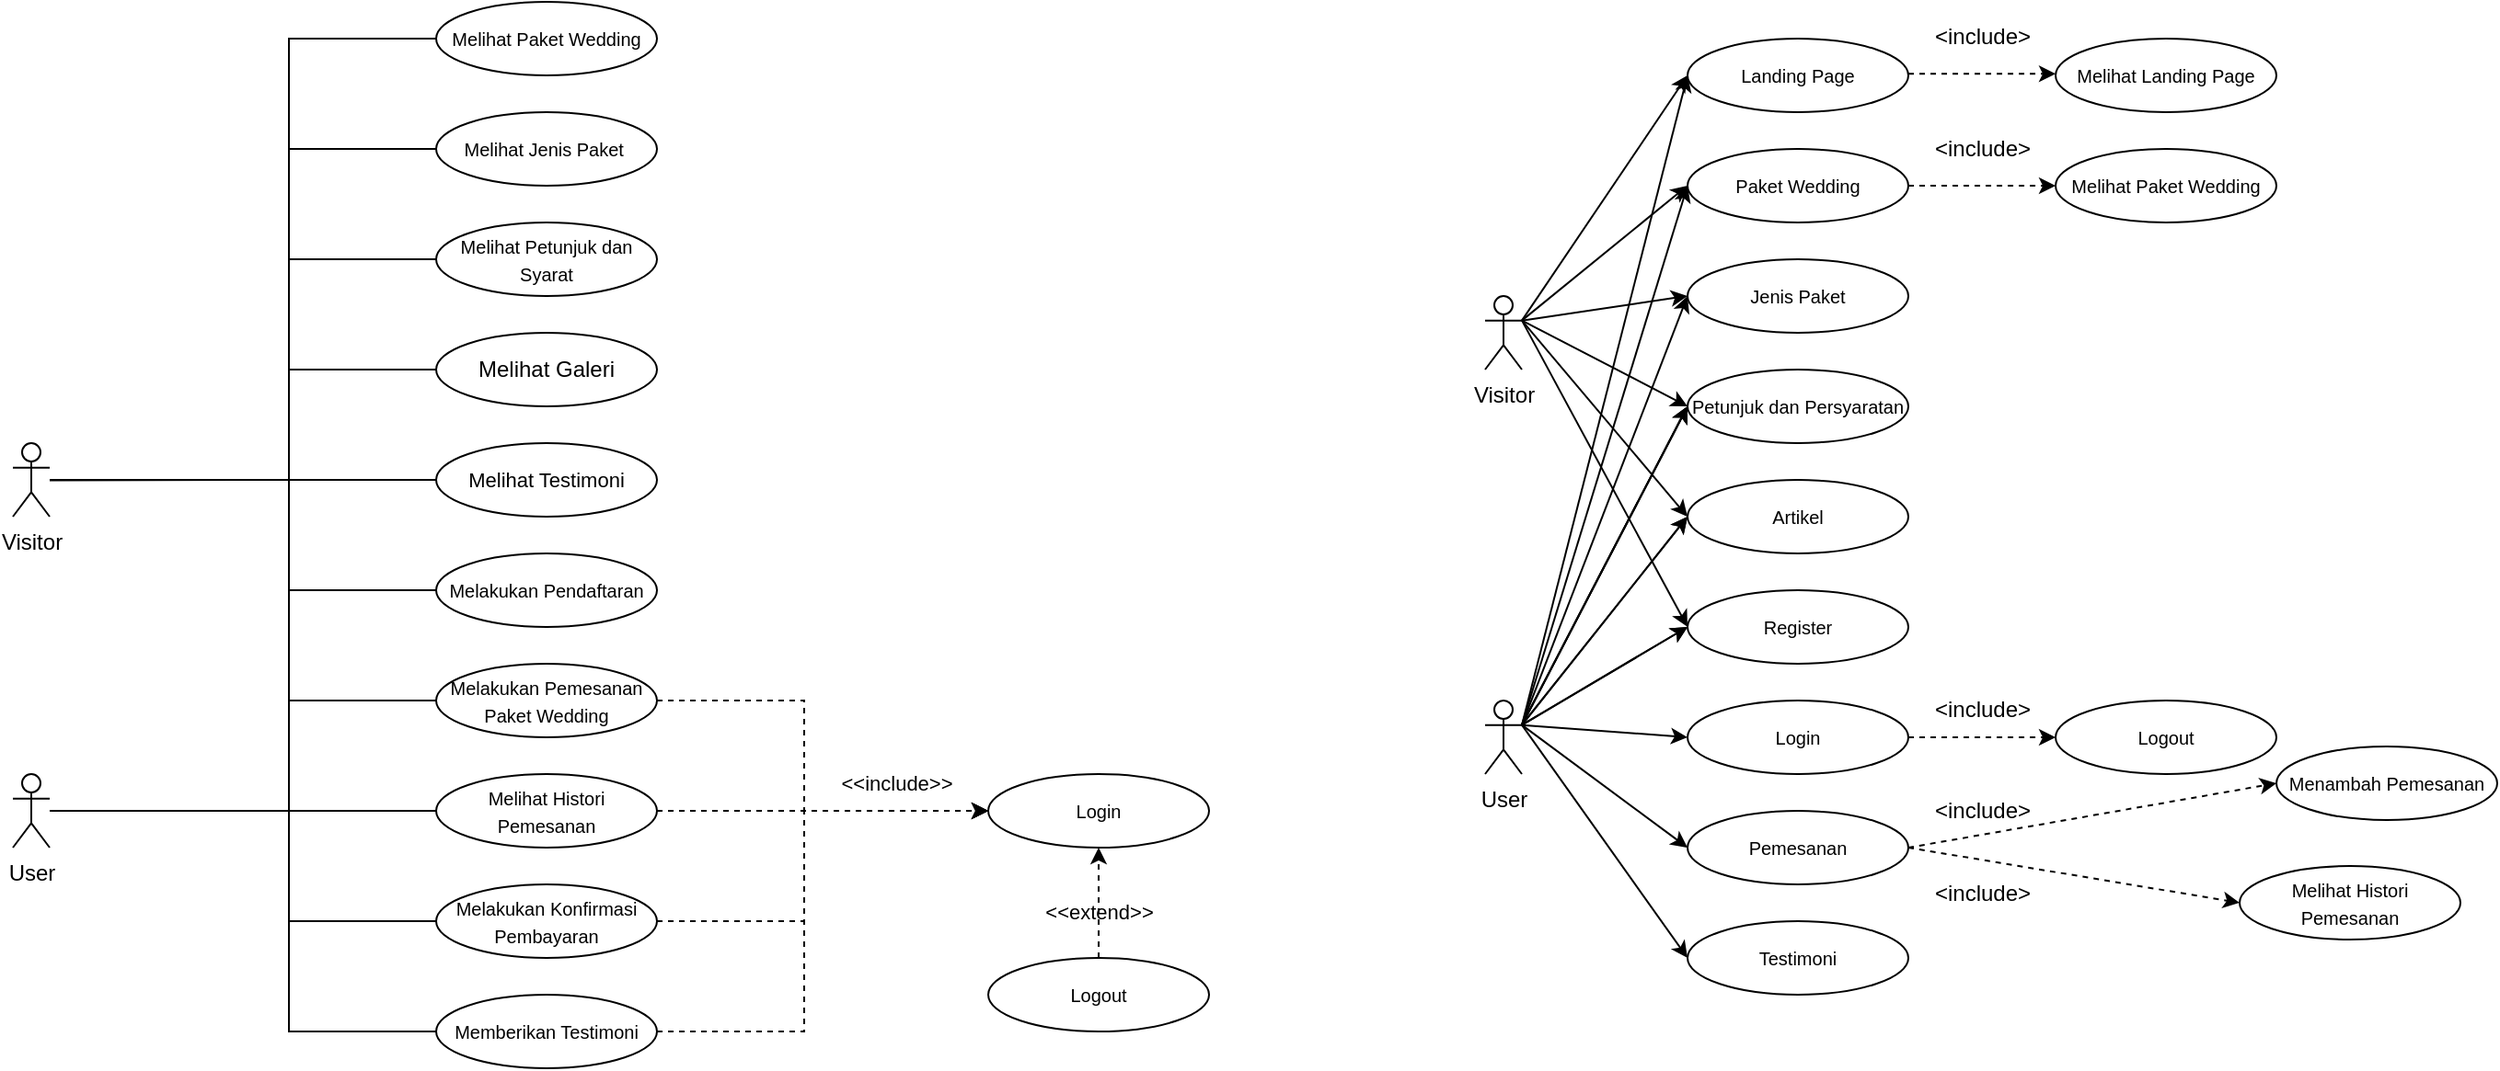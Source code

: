 <mxfile version="21.3.5" type="github">
  <diagram name="Page-1" id="ptqF46JkStDB1N-qUOx_">
    <mxGraphModel dx="1173" dy="606" grid="1" gridSize="10" guides="1" tooltips="1" connect="1" arrows="1" fold="1" page="1" pageScale="1" pageWidth="827" pageHeight="1169" math="0" shadow="0">
      <root>
        <mxCell id="0" />
        <mxCell id="1" parent="0" />
        <mxCell id="HR6nC0uiJFTiaysMqOgH-27" value="" style="edgeStyle=orthogonalEdgeStyle;rounded=0;orthogonalLoop=1;jettySize=auto;html=1;entryX=0;entryY=0.5;entryDx=0;entryDy=0;endArrow=none;endFill=0;" parent="1" source="RQx9iSCu71bE9roLs_1m-1" target="HR6nC0uiJFTiaysMqOgH-1" edge="1">
          <mxGeometry relative="1" as="geometry">
            <mxPoint x="160.0" y="360" as="targetPoint" />
            <Array as="points">
              <mxPoint x="200" y="360" />
              <mxPoint x="200" y="120" />
            </Array>
          </mxGeometry>
        </mxCell>
        <mxCell id="RQx9iSCu71bE9roLs_1m-1" value="Visitor" style="shape=umlActor;verticalLabelPosition=bottom;verticalAlign=top;html=1;" parent="1" vertex="1">
          <mxGeometry x="50" y="340" width="20" height="40" as="geometry" />
        </mxCell>
        <mxCell id="HR6nC0uiJFTiaysMqOgH-1" value="&lt;font style=&quot;font-size: 10px;&quot;&gt;Melihat Paket Wedding&lt;/font&gt;" style="ellipse;whiteSpace=wrap;html=1;" parent="1" vertex="1">
          <mxGeometry x="280" y="100" width="120" height="40" as="geometry" />
        </mxCell>
        <mxCell id="HR6nC0uiJFTiaysMqOgH-30" style="edgeStyle=orthogonalEdgeStyle;rounded=0;orthogonalLoop=1;jettySize=auto;html=1;endArrow=none;endFill=0;" parent="1" source="HR6nC0uiJFTiaysMqOgH-13" edge="1">
          <mxGeometry relative="1" as="geometry">
            <mxPoint x="70" y="360" as="targetPoint" />
            <Array as="points">
              <mxPoint x="200" y="180" />
              <mxPoint x="200" y="360" />
            </Array>
          </mxGeometry>
        </mxCell>
        <mxCell id="HR6nC0uiJFTiaysMqOgH-13" value="&lt;font style=&quot;font-size: 10px;&quot;&gt;Melihat Jenis Paket&amp;nbsp;&lt;/font&gt;" style="ellipse;whiteSpace=wrap;html=1;" parent="1" vertex="1">
          <mxGeometry x="280" y="160" width="120" height="40" as="geometry" />
        </mxCell>
        <mxCell id="HR6nC0uiJFTiaysMqOgH-31" style="edgeStyle=orthogonalEdgeStyle;rounded=0;orthogonalLoop=1;jettySize=auto;html=1;exitX=0;exitY=0.5;exitDx=0;exitDy=0;endArrow=none;endFill=0;" parent="1" source="HR6nC0uiJFTiaysMqOgH-14" edge="1">
          <mxGeometry relative="1" as="geometry">
            <mxPoint x="70" y="360.0" as="targetPoint" />
            <Array as="points">
              <mxPoint x="200" y="240" />
              <mxPoint x="200" y="360" />
            </Array>
          </mxGeometry>
        </mxCell>
        <mxCell id="HR6nC0uiJFTiaysMqOgH-14" value="&lt;font style=&quot;font-size: 10px;&quot;&gt;Melihat Petunjuk dan Syarat&lt;/font&gt;" style="ellipse;whiteSpace=wrap;html=1;" parent="1" vertex="1">
          <mxGeometry x="280" y="220" width="120" height="40" as="geometry" />
        </mxCell>
        <mxCell id="HR6nC0uiJFTiaysMqOgH-32" style="edgeStyle=orthogonalEdgeStyle;rounded=0;orthogonalLoop=1;jettySize=auto;html=1;endArrow=none;endFill=0;" parent="1" source="HR6nC0uiJFTiaysMqOgH-15" edge="1">
          <mxGeometry relative="1" as="geometry">
            <mxPoint x="70" y="360.0" as="targetPoint" />
            <Array as="points">
              <mxPoint x="200" y="300" />
              <mxPoint x="200" y="360" />
            </Array>
          </mxGeometry>
        </mxCell>
        <mxCell id="HR6nC0uiJFTiaysMqOgH-15" value="Melihat Galeri" style="ellipse;whiteSpace=wrap;html=1;" parent="1" vertex="1">
          <mxGeometry x="280" y="280" width="120" height="40" as="geometry" />
        </mxCell>
        <mxCell id="HR6nC0uiJFTiaysMqOgH-34" style="edgeStyle=orthogonalEdgeStyle;rounded=0;orthogonalLoop=1;jettySize=auto;html=1;exitX=0;exitY=0.5;exitDx=0;exitDy=0;endArrow=none;endFill=0;" parent="1" source="HR6nC0uiJFTiaysMqOgH-17" edge="1">
          <mxGeometry relative="1" as="geometry">
            <mxPoint x="70" y="360.241" as="targetPoint" />
          </mxGeometry>
        </mxCell>
        <mxCell id="HR6nC0uiJFTiaysMqOgH-17" value="Melihat Testimoni" style="ellipse;whiteSpace=wrap;html=1;fontSize=11;" parent="1" vertex="1">
          <mxGeometry x="280" y="340" width="120" height="40" as="geometry" />
        </mxCell>
        <mxCell id="HR6nC0uiJFTiaysMqOgH-35" style="edgeStyle=orthogonalEdgeStyle;rounded=0;orthogonalLoop=1;jettySize=auto;html=1;endArrow=none;endFill=0;" parent="1" source="HR6nC0uiJFTiaysMqOgH-18" edge="1">
          <mxGeometry relative="1" as="geometry">
            <mxPoint x="70" y="360.0" as="targetPoint" />
            <Array as="points">
              <mxPoint x="200" y="420" />
              <mxPoint x="200" y="360" />
            </Array>
          </mxGeometry>
        </mxCell>
        <mxCell id="HR6nC0uiJFTiaysMqOgH-18" value="&lt;font style=&quot;font-size: 10px;&quot;&gt;Melakukan Pendaftaran&lt;/font&gt;" style="ellipse;whiteSpace=wrap;html=1;" parent="1" vertex="1">
          <mxGeometry x="280" y="400" width="120" height="40" as="geometry" />
        </mxCell>
        <mxCell id="HR6nC0uiJFTiaysMqOgH-49" style="edgeStyle=orthogonalEdgeStyle;rounded=0;orthogonalLoop=1;jettySize=auto;html=1;entryX=0;entryY=0.5;entryDx=0;entryDy=0;dashed=1;" parent="1" source="HR6nC0uiJFTiaysMqOgH-19" target="HR6nC0uiJFTiaysMqOgH-40" edge="1">
          <mxGeometry relative="1" as="geometry">
            <Array as="points">
              <mxPoint x="480" y="480" />
              <mxPoint x="480" y="540" />
            </Array>
          </mxGeometry>
        </mxCell>
        <mxCell id="HR6nC0uiJFTiaysMqOgH-19" value="&lt;font style=&quot;font-size: 10px;&quot;&gt;Melakukan Pemesanan Paket Wedding&lt;/font&gt;" style="ellipse;whiteSpace=wrap;html=1;" parent="1" vertex="1">
          <mxGeometry x="280" y="460" width="120" height="40" as="geometry" />
        </mxCell>
        <mxCell id="HR6nC0uiJFTiaysMqOgH-50" style="edgeStyle=orthogonalEdgeStyle;rounded=0;orthogonalLoop=1;jettySize=auto;html=1;exitX=1;exitY=0.5;exitDx=0;exitDy=0;dashed=1;entryX=0;entryY=0.5;entryDx=0;entryDy=0;" parent="1" source="HR6nC0uiJFTiaysMqOgH-20" target="HR6nC0uiJFTiaysMqOgH-40" edge="1">
          <mxGeometry relative="1" as="geometry">
            <mxPoint x="520" y="360" as="targetPoint" />
            <Array as="points">
              <mxPoint x="540" y="540" />
              <mxPoint x="540" y="540" />
            </Array>
          </mxGeometry>
        </mxCell>
        <mxCell id="HR6nC0uiJFTiaysMqOgH-20" value="&lt;font style=&quot;font-size: 10px;&quot;&gt;Melihat Histori Pemesanan&lt;/font&gt;" style="ellipse;whiteSpace=wrap;html=1;" parent="1" vertex="1">
          <mxGeometry x="280" y="520" width="120" height="40" as="geometry" />
        </mxCell>
        <mxCell id="HR6nC0uiJFTiaysMqOgH-51" style="edgeStyle=orthogonalEdgeStyle;rounded=0;orthogonalLoop=1;jettySize=auto;html=1;entryX=0;entryY=0.5;entryDx=0;entryDy=0;dashed=1;" parent="1" source="HR6nC0uiJFTiaysMqOgH-21" target="HR6nC0uiJFTiaysMqOgH-40" edge="1">
          <mxGeometry relative="1" as="geometry">
            <Array as="points">
              <mxPoint x="480" y="600" />
              <mxPoint x="480" y="540" />
            </Array>
          </mxGeometry>
        </mxCell>
        <mxCell id="HR6nC0uiJFTiaysMqOgH-21" value="&lt;font style=&quot;font-size: 10px;&quot;&gt;Melakukan Konfirmasi Pembayaran&lt;/font&gt;" style="ellipse;whiteSpace=wrap;html=1;" parent="1" vertex="1">
          <mxGeometry x="280" y="580" width="120" height="40" as="geometry" />
        </mxCell>
        <mxCell id="HR6nC0uiJFTiaysMqOgH-52" style="edgeStyle=orthogonalEdgeStyle;rounded=0;orthogonalLoop=1;jettySize=auto;html=1;exitX=1;exitY=0.5;exitDx=0;exitDy=0;dashed=1;entryX=0;entryY=0.5;entryDx=0;entryDy=0;" parent="1" source="HR6nC0uiJFTiaysMqOgH-22" target="HR6nC0uiJFTiaysMqOgH-40" edge="1">
          <mxGeometry relative="1" as="geometry">
            <mxPoint x="520" y="360" as="targetPoint" />
            <Array as="points">
              <mxPoint x="480" y="660" />
              <mxPoint x="480" y="540" />
            </Array>
          </mxGeometry>
        </mxCell>
        <mxCell id="HR6nC0uiJFTiaysMqOgH-22" value="&lt;font style=&quot;font-size: 10px;&quot;&gt;Memberikan Testimoni&lt;/font&gt;" style="ellipse;whiteSpace=wrap;html=1;" parent="1" vertex="1">
          <mxGeometry x="280" y="640" width="120" height="40" as="geometry" />
        </mxCell>
        <mxCell id="HR6nC0uiJFTiaysMqOgH-40" value="&lt;font style=&quot;font-size: 10px;&quot;&gt;Login&lt;/font&gt;" style="ellipse;whiteSpace=wrap;html=1;" parent="1" vertex="1">
          <mxGeometry x="580" y="520" width="120" height="40" as="geometry" />
        </mxCell>
        <mxCell id="HR6nC0uiJFTiaysMqOgH-54" value="&lt;font style=&quot;font-size: 11px;&quot;&gt;&amp;lt;&amp;lt;include&amp;gt;&amp;gt;&lt;/font&gt;" style="text;html=1;align=center;verticalAlign=middle;resizable=0;points=[];autosize=1;strokeColor=none;fillColor=none;" parent="1" vertex="1">
          <mxGeometry x="490" y="510" width="80" height="30" as="geometry" />
        </mxCell>
        <mxCell id="HR6nC0uiJFTiaysMqOgH-56" value="" style="edgeStyle=orthogonalEdgeStyle;rounded=0;orthogonalLoop=1;jettySize=auto;html=1;dashed=1;" parent="1" source="HR6nC0uiJFTiaysMqOgH-55" target="HR6nC0uiJFTiaysMqOgH-40" edge="1">
          <mxGeometry relative="1" as="geometry" />
        </mxCell>
        <mxCell id="HR6nC0uiJFTiaysMqOgH-55" value="&lt;font style=&quot;font-size: 10px;&quot;&gt;Logout&lt;/font&gt;" style="ellipse;whiteSpace=wrap;html=1;" parent="1" vertex="1">
          <mxGeometry x="580" y="620" width="120" height="40" as="geometry" />
        </mxCell>
        <mxCell id="HR6nC0uiJFTiaysMqOgH-57" value="&lt;font style=&quot;font-size: 11px;&quot;&gt;&amp;lt;&amp;lt;extend&amp;gt;&amp;gt;&lt;/font&gt;" style="text;html=1;align=center;verticalAlign=middle;resizable=0;points=[];autosize=1;strokeColor=none;fillColor=none;" parent="1" vertex="1">
          <mxGeometry x="600" y="580" width="80" height="30" as="geometry" />
        </mxCell>
        <mxCell id="HUihaT8eayz2FnNqMXaq-3" style="edgeStyle=orthogonalEdgeStyle;rounded=0;orthogonalLoop=1;jettySize=auto;html=1;entryX=0;entryY=0.5;entryDx=0;entryDy=0;endArrow=none;endFill=0;" parent="1" source="HUihaT8eayz2FnNqMXaq-2" target="HR6nC0uiJFTiaysMqOgH-19" edge="1">
          <mxGeometry relative="1" as="geometry">
            <Array as="points">
              <mxPoint x="200" y="540" />
              <mxPoint x="200" y="480" />
            </Array>
          </mxGeometry>
        </mxCell>
        <mxCell id="HUihaT8eayz2FnNqMXaq-4" style="edgeStyle=orthogonalEdgeStyle;rounded=0;orthogonalLoop=1;jettySize=auto;html=1;entryX=0;entryY=0.5;entryDx=0;entryDy=0;endArrow=none;endFill=0;" parent="1" source="HUihaT8eayz2FnNqMXaq-2" target="HR6nC0uiJFTiaysMqOgH-20" edge="1">
          <mxGeometry relative="1" as="geometry" />
        </mxCell>
        <mxCell id="HUihaT8eayz2FnNqMXaq-5" style="edgeStyle=orthogonalEdgeStyle;rounded=0;orthogonalLoop=1;jettySize=auto;html=1;entryX=0;entryY=0.5;entryDx=0;entryDy=0;endArrow=none;endFill=0;" parent="1" source="HUihaT8eayz2FnNqMXaq-2" target="HR6nC0uiJFTiaysMqOgH-21" edge="1">
          <mxGeometry relative="1" as="geometry">
            <Array as="points">
              <mxPoint x="200" y="540" />
              <mxPoint x="200" y="600" />
            </Array>
          </mxGeometry>
        </mxCell>
        <mxCell id="HUihaT8eayz2FnNqMXaq-6" style="edgeStyle=orthogonalEdgeStyle;rounded=0;orthogonalLoop=1;jettySize=auto;html=1;entryX=0;entryY=0.5;entryDx=0;entryDy=0;endArrow=none;endFill=0;" parent="1" source="HUihaT8eayz2FnNqMXaq-2" target="HR6nC0uiJFTiaysMqOgH-22" edge="1">
          <mxGeometry relative="1" as="geometry">
            <Array as="points">
              <mxPoint x="200" y="540" />
              <mxPoint x="200" y="660" />
            </Array>
          </mxGeometry>
        </mxCell>
        <mxCell id="HUihaT8eayz2FnNqMXaq-7" style="edgeStyle=orthogonalEdgeStyle;rounded=0;orthogonalLoop=1;jettySize=auto;html=1;entryX=0;entryY=0.5;entryDx=0;entryDy=0;endArrow=none;endFill=0;" parent="1" source="HUihaT8eayz2FnNqMXaq-2" target="HR6nC0uiJFTiaysMqOgH-18" edge="1">
          <mxGeometry relative="1" as="geometry">
            <Array as="points">
              <mxPoint x="200" y="540" />
              <mxPoint x="200" y="420" />
            </Array>
          </mxGeometry>
        </mxCell>
        <mxCell id="HUihaT8eayz2FnNqMXaq-2" value="User" style="shape=umlActor;verticalLabelPosition=bottom;verticalAlign=top;html=1;" parent="1" vertex="1">
          <mxGeometry x="50" y="520" width="20" height="40" as="geometry" />
        </mxCell>
        <mxCell id="EXWDMRPRgSsgR9vNvAWa-2" value="User" style="shape=umlActor;verticalLabelPosition=bottom;verticalAlign=top;html=1;" vertex="1" parent="1">
          <mxGeometry x="850" y="480" width="20" height="40" as="geometry" />
        </mxCell>
        <mxCell id="EXWDMRPRgSsgR9vNvAWa-3" value="&lt;font style=&quot;font-size: 10px;&quot;&gt;Landing Page&lt;/font&gt;" style="ellipse;whiteSpace=wrap;html=1;" vertex="1" parent="1">
          <mxGeometry x="960" y="120" width="120" height="40" as="geometry" />
        </mxCell>
        <mxCell id="EXWDMRPRgSsgR9vNvAWa-4" value="&lt;font style=&quot;font-size: 10px;&quot;&gt;Paket Wedding&lt;/font&gt;" style="ellipse;whiteSpace=wrap;html=1;" vertex="1" parent="1">
          <mxGeometry x="960" y="180" width="120" height="40" as="geometry" />
        </mxCell>
        <mxCell id="EXWDMRPRgSsgR9vNvAWa-5" value="&lt;font style=&quot;font-size: 10px;&quot;&gt;Jenis Paket&lt;/font&gt;" style="ellipse;whiteSpace=wrap;html=1;" vertex="1" parent="1">
          <mxGeometry x="960" y="240" width="120" height="40" as="geometry" />
        </mxCell>
        <mxCell id="EXWDMRPRgSsgR9vNvAWa-6" value="&lt;font style=&quot;font-size: 10px;&quot;&gt;Pemesanan&lt;/font&gt;" style="ellipse;whiteSpace=wrap;html=1;" vertex="1" parent="1">
          <mxGeometry x="960" y="540" width="120" height="40" as="geometry" />
        </mxCell>
        <mxCell id="EXWDMRPRgSsgR9vNvAWa-7" value="&lt;font style=&quot;font-size: 10px;&quot;&gt;Petunjuk dan Persyaratan&lt;/font&gt;" style="ellipse;whiteSpace=wrap;html=1;" vertex="1" parent="1">
          <mxGeometry x="960" y="300" width="120" height="40" as="geometry" />
        </mxCell>
        <mxCell id="EXWDMRPRgSsgR9vNvAWa-8" value="&lt;font style=&quot;font-size: 10px;&quot;&gt;Register&lt;/font&gt;" style="ellipse;whiteSpace=wrap;html=1;" vertex="1" parent="1">
          <mxGeometry x="960" y="420" width="120" height="40" as="geometry" />
        </mxCell>
        <mxCell id="EXWDMRPRgSsgR9vNvAWa-9" value="&lt;font style=&quot;font-size: 10px;&quot;&gt;Login&lt;/font&gt;" style="ellipse;whiteSpace=wrap;html=1;" vertex="1" parent="1">
          <mxGeometry x="960" y="480" width="120" height="40" as="geometry" />
        </mxCell>
        <mxCell id="EXWDMRPRgSsgR9vNvAWa-10" value="Visitor" style="shape=umlActor;verticalLabelPosition=bottom;verticalAlign=top;html=1;" vertex="1" parent="1">
          <mxGeometry x="850" y="260" width="20" height="40" as="geometry" />
        </mxCell>
        <mxCell id="EXWDMRPRgSsgR9vNvAWa-11" value="" style="endArrow=classic;html=1;rounded=0;exitX=1;exitY=0.333;exitDx=0;exitDy=0;exitPerimeter=0;entryX=0;entryY=0.5;entryDx=0;entryDy=0;" edge="1" parent="1" source="EXWDMRPRgSsgR9vNvAWa-10" target="EXWDMRPRgSsgR9vNvAWa-3">
          <mxGeometry width="50" height="50" relative="1" as="geometry">
            <mxPoint x="880" y="270" as="sourcePoint" />
            <mxPoint x="930" y="220" as="targetPoint" />
          </mxGeometry>
        </mxCell>
        <mxCell id="EXWDMRPRgSsgR9vNvAWa-12" value="" style="endArrow=classic;html=1;rounded=0;entryX=0;entryY=0.5;entryDx=0;entryDy=0;exitX=1;exitY=0.333;exitDx=0;exitDy=0;exitPerimeter=0;" edge="1" parent="1" source="EXWDMRPRgSsgR9vNvAWa-10" target="EXWDMRPRgSsgR9vNvAWa-4">
          <mxGeometry width="50" height="50" relative="1" as="geometry">
            <mxPoint x="870" y="270" as="sourcePoint" />
            <mxPoint x="990" y="160" as="targetPoint" />
          </mxGeometry>
        </mxCell>
        <mxCell id="EXWDMRPRgSsgR9vNvAWa-13" value="" style="endArrow=classic;html=1;rounded=0;entryX=0;entryY=0.5;entryDx=0;entryDy=0;exitX=1;exitY=0.333;exitDx=0;exitDy=0;exitPerimeter=0;" edge="1" parent="1" source="EXWDMRPRgSsgR9vNvAWa-10" target="EXWDMRPRgSsgR9vNvAWa-5">
          <mxGeometry width="50" height="50" relative="1" as="geometry">
            <mxPoint x="870" y="270" as="sourcePoint" />
            <mxPoint x="1000" y="170" as="targetPoint" />
          </mxGeometry>
        </mxCell>
        <mxCell id="EXWDMRPRgSsgR9vNvAWa-14" value="" style="endArrow=classic;html=1;rounded=0;exitX=1;exitY=0.333;exitDx=0;exitDy=0;exitPerimeter=0;entryX=0;entryY=0.5;entryDx=0;entryDy=0;" edge="1" parent="1" source="EXWDMRPRgSsgR9vNvAWa-10" target="EXWDMRPRgSsgR9vNvAWa-7">
          <mxGeometry width="50" height="50" relative="1" as="geometry">
            <mxPoint x="900" y="303" as="sourcePoint" />
            <mxPoint x="1010" y="180" as="targetPoint" />
          </mxGeometry>
        </mxCell>
        <mxCell id="EXWDMRPRgSsgR9vNvAWa-15" value="" style="endArrow=classic;html=1;rounded=0;exitX=1;exitY=0.333;exitDx=0;exitDy=0;exitPerimeter=0;entryX=0;entryY=0.5;entryDx=0;entryDy=0;" edge="1" parent="1" source="EXWDMRPRgSsgR9vNvAWa-10" target="EXWDMRPRgSsgR9vNvAWa-8">
          <mxGeometry width="50" height="50" relative="1" as="geometry">
            <mxPoint x="910" y="313" as="sourcePoint" />
            <mxPoint x="990" y="340" as="targetPoint" />
          </mxGeometry>
        </mxCell>
        <mxCell id="EXWDMRPRgSsgR9vNvAWa-16" value="&lt;font style=&quot;font-size: 10px;&quot;&gt;Artikel&lt;/font&gt;" style="ellipse;whiteSpace=wrap;html=1;" vertex="1" parent="1">
          <mxGeometry x="960" y="360" width="120" height="40" as="geometry" />
        </mxCell>
        <mxCell id="EXWDMRPRgSsgR9vNvAWa-17" value="" style="endArrow=classic;html=1;rounded=0;entryX=0;entryY=0.5;entryDx=0;entryDy=0;exitX=1;exitY=0.333;exitDx=0;exitDy=0;exitPerimeter=0;" edge="1" parent="1" source="EXWDMRPRgSsgR9vNvAWa-10" target="EXWDMRPRgSsgR9vNvAWa-16">
          <mxGeometry width="50" height="50" relative="1" as="geometry">
            <mxPoint x="880" y="280" as="sourcePoint" />
            <mxPoint x="970" y="310" as="targetPoint" />
          </mxGeometry>
        </mxCell>
        <mxCell id="EXWDMRPRgSsgR9vNvAWa-18" value="&lt;font style=&quot;font-size: 10px;&quot;&gt;Testimoni&lt;/font&gt;" style="ellipse;whiteSpace=wrap;html=1;" vertex="1" parent="1">
          <mxGeometry x="960" y="600" width="120" height="40" as="geometry" />
        </mxCell>
        <mxCell id="EXWDMRPRgSsgR9vNvAWa-20" value="" style="endArrow=classic;html=1;rounded=0;entryX=0;entryY=0.5;entryDx=0;entryDy=0;exitX=1;exitY=0.333;exitDx=0;exitDy=0;exitPerimeter=0;" edge="1" parent="1" source="EXWDMRPRgSsgR9vNvAWa-2" target="EXWDMRPRgSsgR9vNvAWa-6">
          <mxGeometry width="50" height="50" relative="1" as="geometry">
            <mxPoint x="870" y="560" as="sourcePoint" />
            <mxPoint x="920" y="510" as="targetPoint" />
          </mxGeometry>
        </mxCell>
        <mxCell id="EXWDMRPRgSsgR9vNvAWa-21" value="" style="endArrow=classic;html=1;rounded=0;entryX=0;entryY=0.5;entryDx=0;entryDy=0;exitX=1;exitY=0.333;exitDx=0;exitDy=0;exitPerimeter=0;" edge="1" parent="1" source="EXWDMRPRgSsgR9vNvAWa-2" target="EXWDMRPRgSsgR9vNvAWa-18">
          <mxGeometry width="50" height="50" relative="1" as="geometry">
            <mxPoint x="880" y="563" as="sourcePoint" />
            <mxPoint x="970" y="570" as="targetPoint" />
          </mxGeometry>
        </mxCell>
        <mxCell id="EXWDMRPRgSsgR9vNvAWa-22" value="" style="endArrow=classic;html=1;rounded=0;entryX=0;entryY=0.5;entryDx=0;entryDy=0;exitX=1;exitY=0.333;exitDx=0;exitDy=0;exitPerimeter=0;" edge="1" parent="1" source="EXWDMRPRgSsgR9vNvAWa-2" target="EXWDMRPRgSsgR9vNvAWa-9">
          <mxGeometry width="50" height="50" relative="1" as="geometry">
            <mxPoint x="880" y="563" as="sourcePoint" />
            <mxPoint x="970" y="570" as="targetPoint" />
          </mxGeometry>
        </mxCell>
        <mxCell id="EXWDMRPRgSsgR9vNvAWa-25" value="" style="endArrow=classic;html=1;rounded=0;entryX=0;entryY=0.5;entryDx=0;entryDy=0;exitX=1;exitY=0.333;exitDx=0;exitDy=0;exitPerimeter=0;" edge="1" parent="1" source="EXWDMRPRgSsgR9vNvAWa-2" target="EXWDMRPRgSsgR9vNvAWa-3">
          <mxGeometry width="50" height="50" relative="1" as="geometry">
            <mxPoint x="860" y="530" as="sourcePoint" />
            <mxPoint x="970" y="150" as="targetPoint" />
          </mxGeometry>
        </mxCell>
        <mxCell id="EXWDMRPRgSsgR9vNvAWa-26" value="" style="endArrow=classic;html=1;rounded=0;entryX=0;entryY=0.5;entryDx=0;entryDy=0;exitX=1;exitY=0.333;exitDx=0;exitDy=0;exitPerimeter=0;" edge="1" parent="1" source="EXWDMRPRgSsgR9vNvAWa-2" target="EXWDMRPRgSsgR9vNvAWa-4">
          <mxGeometry width="50" height="50" relative="1" as="geometry">
            <mxPoint x="880" y="283" as="sourcePoint" />
            <mxPoint x="970" y="210" as="targetPoint" />
          </mxGeometry>
        </mxCell>
        <mxCell id="EXWDMRPRgSsgR9vNvAWa-27" value="" style="endArrow=classic;html=1;rounded=0;entryX=0;entryY=0.5;entryDx=0;entryDy=0;exitX=1;exitY=0.333;exitDx=0;exitDy=0;exitPerimeter=0;" edge="1" parent="1" source="EXWDMRPRgSsgR9vNvAWa-2" target="EXWDMRPRgSsgR9vNvAWa-5">
          <mxGeometry width="50" height="50" relative="1" as="geometry">
            <mxPoint x="860" y="530" as="sourcePoint" />
            <mxPoint x="970" y="270" as="targetPoint" />
          </mxGeometry>
        </mxCell>
        <mxCell id="EXWDMRPRgSsgR9vNvAWa-28" value="" style="endArrow=classic;html=1;rounded=0;entryX=0;entryY=0.5;entryDx=0;entryDy=0;exitX=1;exitY=0.333;exitDx=0;exitDy=0;exitPerimeter=0;" edge="1" parent="1" source="EXWDMRPRgSsgR9vNvAWa-2" target="EXWDMRPRgSsgR9vNvAWa-7">
          <mxGeometry width="50" height="50" relative="1" as="geometry">
            <mxPoint x="860" y="530" as="sourcePoint" />
            <mxPoint x="970" y="330" as="targetPoint" />
          </mxGeometry>
        </mxCell>
        <mxCell id="EXWDMRPRgSsgR9vNvAWa-29" value="" style="endArrow=classic;html=1;rounded=0;entryX=0;entryY=0.5;entryDx=0;entryDy=0;exitX=1;exitY=0.333;exitDx=0;exitDy=0;exitPerimeter=0;" edge="1" parent="1" source="EXWDMRPRgSsgR9vNvAWa-2" target="EXWDMRPRgSsgR9vNvAWa-8">
          <mxGeometry width="50" height="50" relative="1" as="geometry">
            <mxPoint x="860" y="530" as="sourcePoint" />
            <mxPoint x="970" y="450" as="targetPoint" />
          </mxGeometry>
        </mxCell>
        <mxCell id="EXWDMRPRgSsgR9vNvAWa-30" value="" style="endArrow=classic;html=1;rounded=0;entryX=0;entryY=0.5;entryDx=0;entryDy=0;exitX=1;exitY=0.333;exitDx=0;exitDy=0;exitPerimeter=0;" edge="1" parent="1" source="EXWDMRPRgSsgR9vNvAWa-2" target="EXWDMRPRgSsgR9vNvAWa-16">
          <mxGeometry width="50" height="50" relative="1" as="geometry">
            <mxPoint x="860" y="530" as="sourcePoint" />
            <mxPoint x="970" y="390" as="targetPoint" />
          </mxGeometry>
        </mxCell>
        <mxCell id="EXWDMRPRgSsgR9vNvAWa-31" value="" style="endArrow=classic;html=1;rounded=0;entryX=0;entryY=0.5;entryDx=0;entryDy=0;exitX=1;exitY=0.333;exitDx=0;exitDy=0;exitPerimeter=0;" edge="1" parent="1" source="EXWDMRPRgSsgR9vNvAWa-2">
          <mxGeometry width="50" height="50" relative="1" as="geometry">
            <mxPoint x="860" y="530" as="sourcePoint" />
            <mxPoint x="960" y="440" as="targetPoint" />
          </mxGeometry>
        </mxCell>
        <mxCell id="EXWDMRPRgSsgR9vNvAWa-32" value="" style="endArrow=classic;html=1;rounded=0;entryX=0;entryY=0.5;entryDx=0;entryDy=0;exitX=1;exitY=0.333;exitDx=0;exitDy=0;exitPerimeter=0;" edge="1" parent="1" source="EXWDMRPRgSsgR9vNvAWa-2">
          <mxGeometry width="50" height="50" relative="1" as="geometry">
            <mxPoint x="860" y="530" as="sourcePoint" />
            <mxPoint x="960" y="380" as="targetPoint" />
          </mxGeometry>
        </mxCell>
        <mxCell id="EXWDMRPRgSsgR9vNvAWa-33" value="" style="endArrow=classic;html=1;rounded=0;entryX=0;entryY=0.5;entryDx=0;entryDy=0;exitX=1;exitY=0.333;exitDx=0;exitDy=0;exitPerimeter=0;" edge="1" parent="1" source="EXWDMRPRgSsgR9vNvAWa-2">
          <mxGeometry width="50" height="50" relative="1" as="geometry">
            <mxPoint x="860" y="530" as="sourcePoint" />
            <mxPoint x="960" y="320" as="targetPoint" />
          </mxGeometry>
        </mxCell>
        <mxCell id="EXWDMRPRgSsgR9vNvAWa-34" value="" style="endArrow=classic;html=1;rounded=0;entryX=0;entryY=0.5;entryDx=0;entryDy=0;exitX=1;exitY=0.333;exitDx=0;exitDy=0;exitPerimeter=0;" edge="1" parent="1" source="EXWDMRPRgSsgR9vNvAWa-2">
          <mxGeometry width="50" height="50" relative="1" as="geometry">
            <mxPoint x="860" y="530" as="sourcePoint" />
            <mxPoint x="960" y="320" as="targetPoint" />
          </mxGeometry>
        </mxCell>
        <mxCell id="EXWDMRPRgSsgR9vNvAWa-42" value="&lt;font style=&quot;font-size: 10px;&quot;&gt;Melihat Landing Page&lt;/font&gt;" style="ellipse;whiteSpace=wrap;html=1;" vertex="1" parent="1">
          <mxGeometry x="1160" y="120" width="120" height="40" as="geometry" />
        </mxCell>
        <mxCell id="EXWDMRPRgSsgR9vNvAWa-43" value="&lt;font style=&quot;font-size: 10px;&quot;&gt;Melihat Paket Wedding&lt;/font&gt;" style="ellipse;whiteSpace=wrap;html=1;" vertex="1" parent="1">
          <mxGeometry x="1160" y="180" width="120" height="40" as="geometry" />
        </mxCell>
        <mxCell id="EXWDMRPRgSsgR9vNvAWa-44" value="&lt;font style=&quot;font-size: 10px;&quot;&gt;Logout&lt;/font&gt;" style="ellipse;whiteSpace=wrap;html=1;" vertex="1" parent="1">
          <mxGeometry x="1160" y="480" width="120" height="40" as="geometry" />
        </mxCell>
        <mxCell id="EXWDMRPRgSsgR9vNvAWa-45" value="&lt;font style=&quot;font-size: 10px;&quot;&gt;Menambah Pemesanan&lt;/font&gt;" style="ellipse;whiteSpace=wrap;html=1;" vertex="1" parent="1">
          <mxGeometry x="1280" y="505" width="120" height="40" as="geometry" />
        </mxCell>
        <mxCell id="EXWDMRPRgSsgR9vNvAWa-46" value="&lt;font style=&quot;font-size: 10px;&quot;&gt;Melihat Histori Pemesanan&lt;/font&gt;" style="ellipse;whiteSpace=wrap;html=1;" vertex="1" parent="1">
          <mxGeometry x="1260" y="570" width="120" height="40" as="geometry" />
        </mxCell>
        <mxCell id="EXWDMRPRgSsgR9vNvAWa-47" value="" style="endArrow=classic;html=1;rounded=0;entryX=0;entryY=0.5;entryDx=0;entryDy=0;exitX=1;exitY=0.5;exitDx=0;exitDy=0;dashed=1;" edge="1" parent="1" source="EXWDMRPRgSsgR9vNvAWa-6" target="EXWDMRPRgSsgR9vNvAWa-45">
          <mxGeometry width="50" height="50" relative="1" as="geometry">
            <mxPoint x="1090" y="600" as="sourcePoint" />
            <mxPoint x="1140" y="550" as="targetPoint" />
          </mxGeometry>
        </mxCell>
        <mxCell id="EXWDMRPRgSsgR9vNvAWa-48" value="" style="endArrow=classic;html=1;rounded=0;entryX=0;entryY=0.5;entryDx=0;entryDy=0;exitX=1;exitY=0.5;exitDx=0;exitDy=0;dashed=1;" edge="1" parent="1" source="EXWDMRPRgSsgR9vNvAWa-6" target="EXWDMRPRgSsgR9vNvAWa-46">
          <mxGeometry width="50" height="50" relative="1" as="geometry">
            <mxPoint x="1090" y="570" as="sourcePoint" />
            <mxPoint x="1290" y="535" as="targetPoint" />
          </mxGeometry>
        </mxCell>
        <mxCell id="EXWDMRPRgSsgR9vNvAWa-49" value="&amp;lt;include&amp;gt;" style="text;html=1;align=center;verticalAlign=middle;resizable=0;points=[];autosize=1;strokeColor=none;fillColor=none;" vertex="1" parent="1">
          <mxGeometry x="1080" y="525" width="80" height="30" as="geometry" />
        </mxCell>
        <mxCell id="EXWDMRPRgSsgR9vNvAWa-50" value="&amp;lt;include&amp;gt;" style="text;html=1;align=center;verticalAlign=middle;resizable=0;points=[];autosize=1;strokeColor=none;fillColor=none;" vertex="1" parent="1">
          <mxGeometry x="1080" y="570" width="80" height="30" as="geometry" />
        </mxCell>
        <mxCell id="EXWDMRPRgSsgR9vNvAWa-51" value="" style="endArrow=classic;html=1;rounded=0;entryX=0;entryY=0.5;entryDx=0;entryDy=0;exitX=1;exitY=0.5;exitDx=0;exitDy=0;dashed=1;" edge="1" parent="1" source="EXWDMRPRgSsgR9vNvAWa-9" target="EXWDMRPRgSsgR9vNvAWa-44">
          <mxGeometry width="50" height="50" relative="1" as="geometry">
            <mxPoint x="1090" y="570" as="sourcePoint" />
            <mxPoint x="1290" y="535" as="targetPoint" />
          </mxGeometry>
        </mxCell>
        <mxCell id="EXWDMRPRgSsgR9vNvAWa-52" value="&amp;lt;include&amp;gt;" style="text;html=1;align=center;verticalAlign=middle;resizable=0;points=[];autosize=1;strokeColor=none;fillColor=none;" vertex="1" parent="1">
          <mxGeometry x="1080" y="470" width="80" height="30" as="geometry" />
        </mxCell>
        <mxCell id="EXWDMRPRgSsgR9vNvAWa-53" value="" style="endArrow=classic;html=1;rounded=0;entryX=0;entryY=0.5;entryDx=0;entryDy=0;exitX=1;exitY=0.5;exitDx=0;exitDy=0;dashed=1;" edge="1" parent="1" target="EXWDMRPRgSsgR9vNvAWa-43">
          <mxGeometry width="50" height="50" relative="1" as="geometry">
            <mxPoint x="1080" y="200" as="sourcePoint" />
            <mxPoint x="1280" y="165" as="targetPoint" />
          </mxGeometry>
        </mxCell>
        <mxCell id="EXWDMRPRgSsgR9vNvAWa-54" value="&amp;lt;include&amp;gt;" style="text;html=1;align=center;verticalAlign=middle;resizable=0;points=[];autosize=1;strokeColor=none;fillColor=none;" vertex="1" parent="1">
          <mxGeometry x="1080" y="165" width="80" height="30" as="geometry" />
        </mxCell>
        <mxCell id="EXWDMRPRgSsgR9vNvAWa-55" value="" style="endArrow=classic;html=1;rounded=0;entryX=0;entryY=0.5;entryDx=0;entryDy=0;exitX=1;exitY=0.5;exitDx=0;exitDy=0;dashed=1;" edge="1" parent="1">
          <mxGeometry width="50" height="50" relative="1" as="geometry">
            <mxPoint x="1080" y="139.13" as="sourcePoint" />
            <mxPoint x="1160" y="139.13" as="targetPoint" />
          </mxGeometry>
        </mxCell>
        <mxCell id="EXWDMRPRgSsgR9vNvAWa-56" value="&amp;lt;include&amp;gt;" style="text;html=1;align=center;verticalAlign=middle;resizable=0;points=[];autosize=1;strokeColor=none;fillColor=none;" vertex="1" parent="1">
          <mxGeometry x="1080" y="104.13" width="80" height="30" as="geometry" />
        </mxCell>
      </root>
    </mxGraphModel>
  </diagram>
</mxfile>

